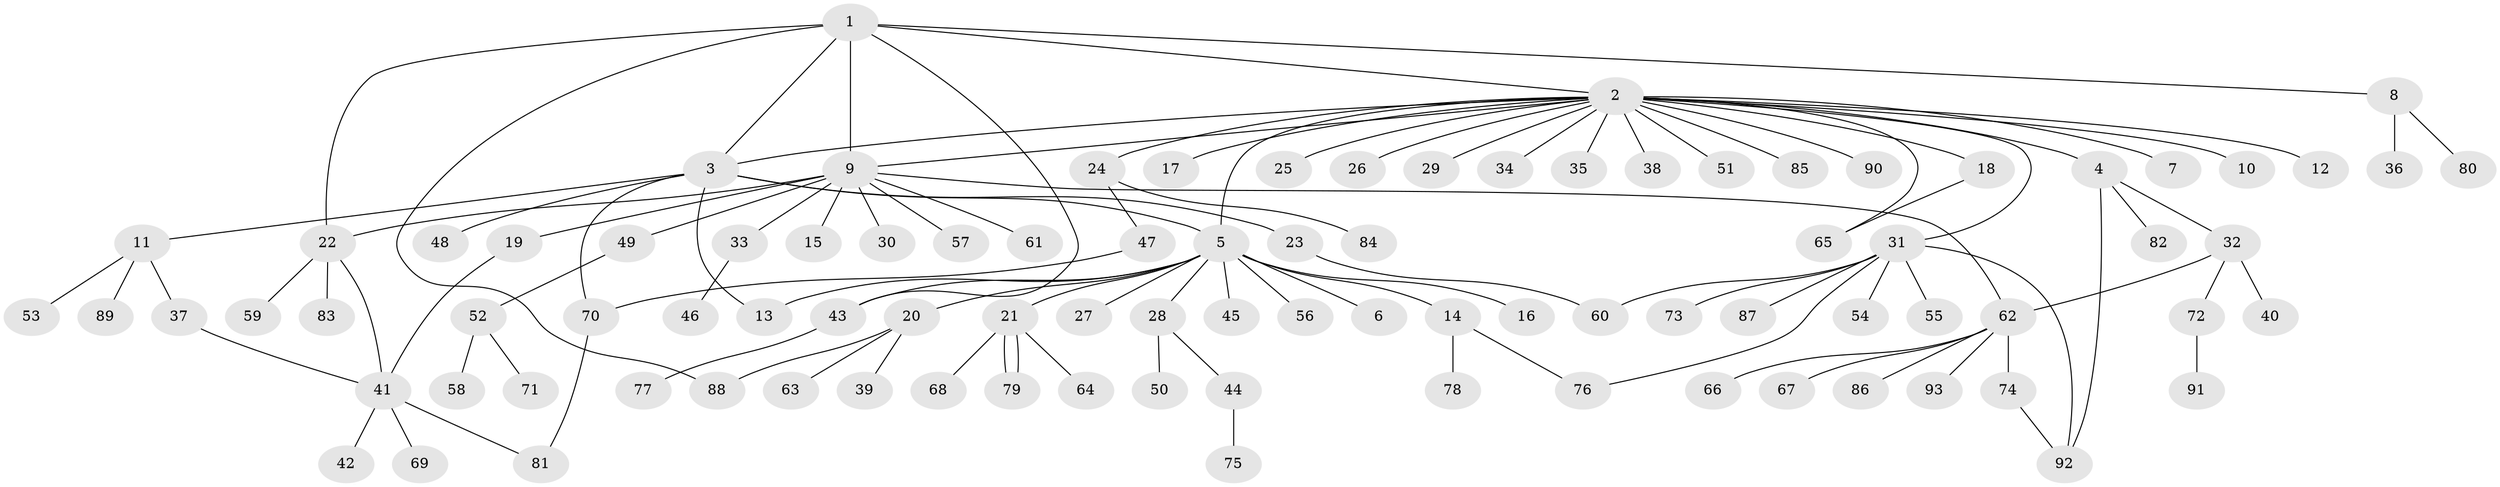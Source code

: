 // Generated by graph-tools (version 1.1) at 2025/35/03/09/25 02:35:49]
// undirected, 93 vertices, 110 edges
graph export_dot {
graph [start="1"]
  node [color=gray90,style=filled];
  1;
  2;
  3;
  4;
  5;
  6;
  7;
  8;
  9;
  10;
  11;
  12;
  13;
  14;
  15;
  16;
  17;
  18;
  19;
  20;
  21;
  22;
  23;
  24;
  25;
  26;
  27;
  28;
  29;
  30;
  31;
  32;
  33;
  34;
  35;
  36;
  37;
  38;
  39;
  40;
  41;
  42;
  43;
  44;
  45;
  46;
  47;
  48;
  49;
  50;
  51;
  52;
  53;
  54;
  55;
  56;
  57;
  58;
  59;
  60;
  61;
  62;
  63;
  64;
  65;
  66;
  67;
  68;
  69;
  70;
  71;
  72;
  73;
  74;
  75;
  76;
  77;
  78;
  79;
  80;
  81;
  82;
  83;
  84;
  85;
  86;
  87;
  88;
  89;
  90;
  91;
  92;
  93;
  1 -- 2;
  1 -- 3;
  1 -- 8;
  1 -- 9;
  1 -- 22;
  1 -- 43;
  1 -- 88;
  2 -- 3;
  2 -- 4;
  2 -- 5;
  2 -- 7;
  2 -- 9;
  2 -- 10;
  2 -- 12;
  2 -- 17;
  2 -- 18;
  2 -- 24;
  2 -- 25;
  2 -- 26;
  2 -- 29;
  2 -- 31;
  2 -- 34;
  2 -- 35;
  2 -- 38;
  2 -- 51;
  2 -- 65;
  2 -- 85;
  2 -- 90;
  3 -- 5;
  3 -- 11;
  3 -- 13;
  3 -- 23;
  3 -- 48;
  3 -- 70;
  4 -- 32;
  4 -- 82;
  4 -- 92;
  5 -- 6;
  5 -- 13;
  5 -- 14;
  5 -- 16;
  5 -- 20;
  5 -- 21;
  5 -- 27;
  5 -- 28;
  5 -- 43;
  5 -- 45;
  5 -- 56;
  8 -- 36;
  8 -- 80;
  9 -- 15;
  9 -- 19;
  9 -- 22;
  9 -- 30;
  9 -- 33;
  9 -- 49;
  9 -- 57;
  9 -- 61;
  9 -- 62;
  11 -- 37;
  11 -- 53;
  11 -- 89;
  14 -- 76;
  14 -- 78;
  18 -- 65;
  19 -- 41;
  20 -- 39;
  20 -- 63;
  20 -- 88;
  21 -- 64;
  21 -- 68;
  21 -- 79;
  21 -- 79;
  22 -- 41;
  22 -- 59;
  22 -- 83;
  23 -- 60;
  24 -- 47;
  24 -- 84;
  28 -- 44;
  28 -- 50;
  31 -- 54;
  31 -- 55;
  31 -- 60;
  31 -- 73;
  31 -- 76;
  31 -- 87;
  31 -- 92;
  32 -- 40;
  32 -- 62;
  32 -- 72;
  33 -- 46;
  37 -- 41;
  41 -- 42;
  41 -- 69;
  41 -- 81;
  43 -- 77;
  44 -- 75;
  47 -- 70;
  49 -- 52;
  52 -- 58;
  52 -- 71;
  62 -- 66;
  62 -- 67;
  62 -- 74;
  62 -- 86;
  62 -- 93;
  70 -- 81;
  72 -- 91;
  74 -- 92;
}
